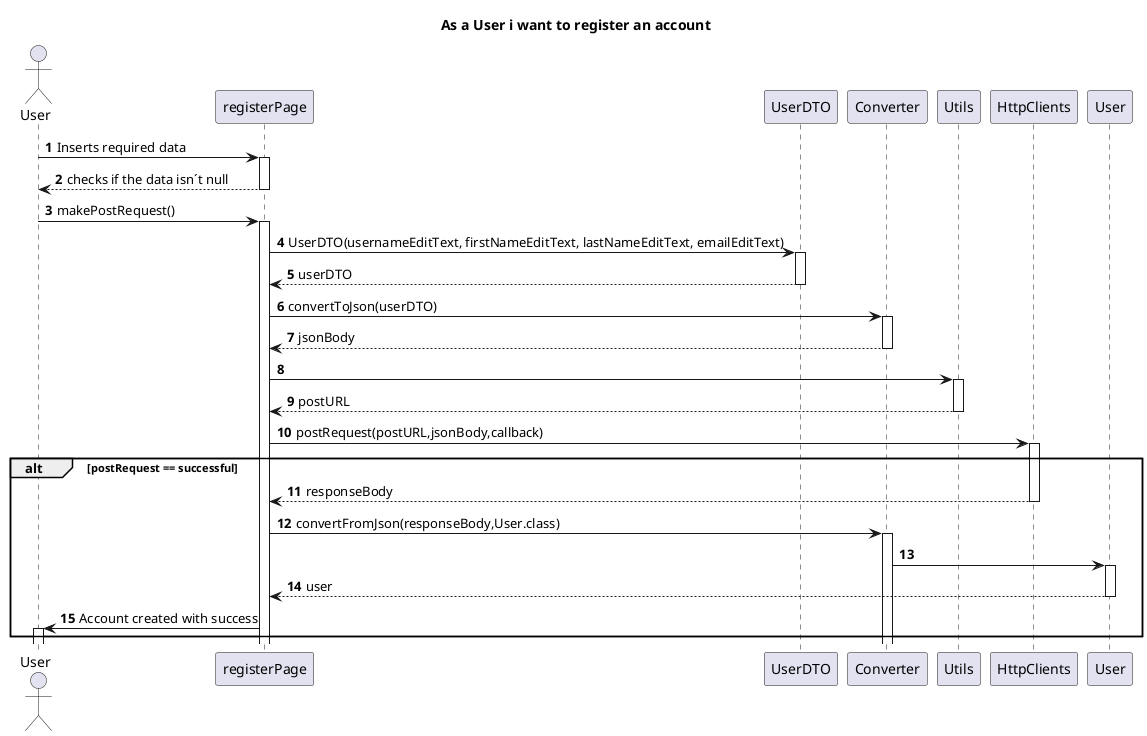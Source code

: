 @startuml
autoactivate on
autonumber
title As a User i want to register an account
autonumber
actor "User" as US
participant registerPage as RP
participant "UserDTO" as  DTO
participant "Converter" as CV
participant Utils as Utils
participant HttpClients as HTTP

participant "User" as User


US->RP:Inserts required data
RP-->US:checks if the data isn´t null
US->RP:makePostRequest()
RP->DTO:UserDTO(usernameEditText, firstNameEditText, lastNameEditText, emailEditText)
DTO-->RP:userDTO
RP->CV:convertToJson(userDTO)
CV-->RP:jsonBody
RP->Utils:
Utils-->RP:postURL
RP->HTTP:postRequest(postURL,jsonBody,callback)
alt postRequest == successful
HTTP-->RP:responseBody
RP->CV:convertFromJson(responseBody,User.class)
CV->User
User-->RP:user
RP->US:Account created with success
end

@enduml